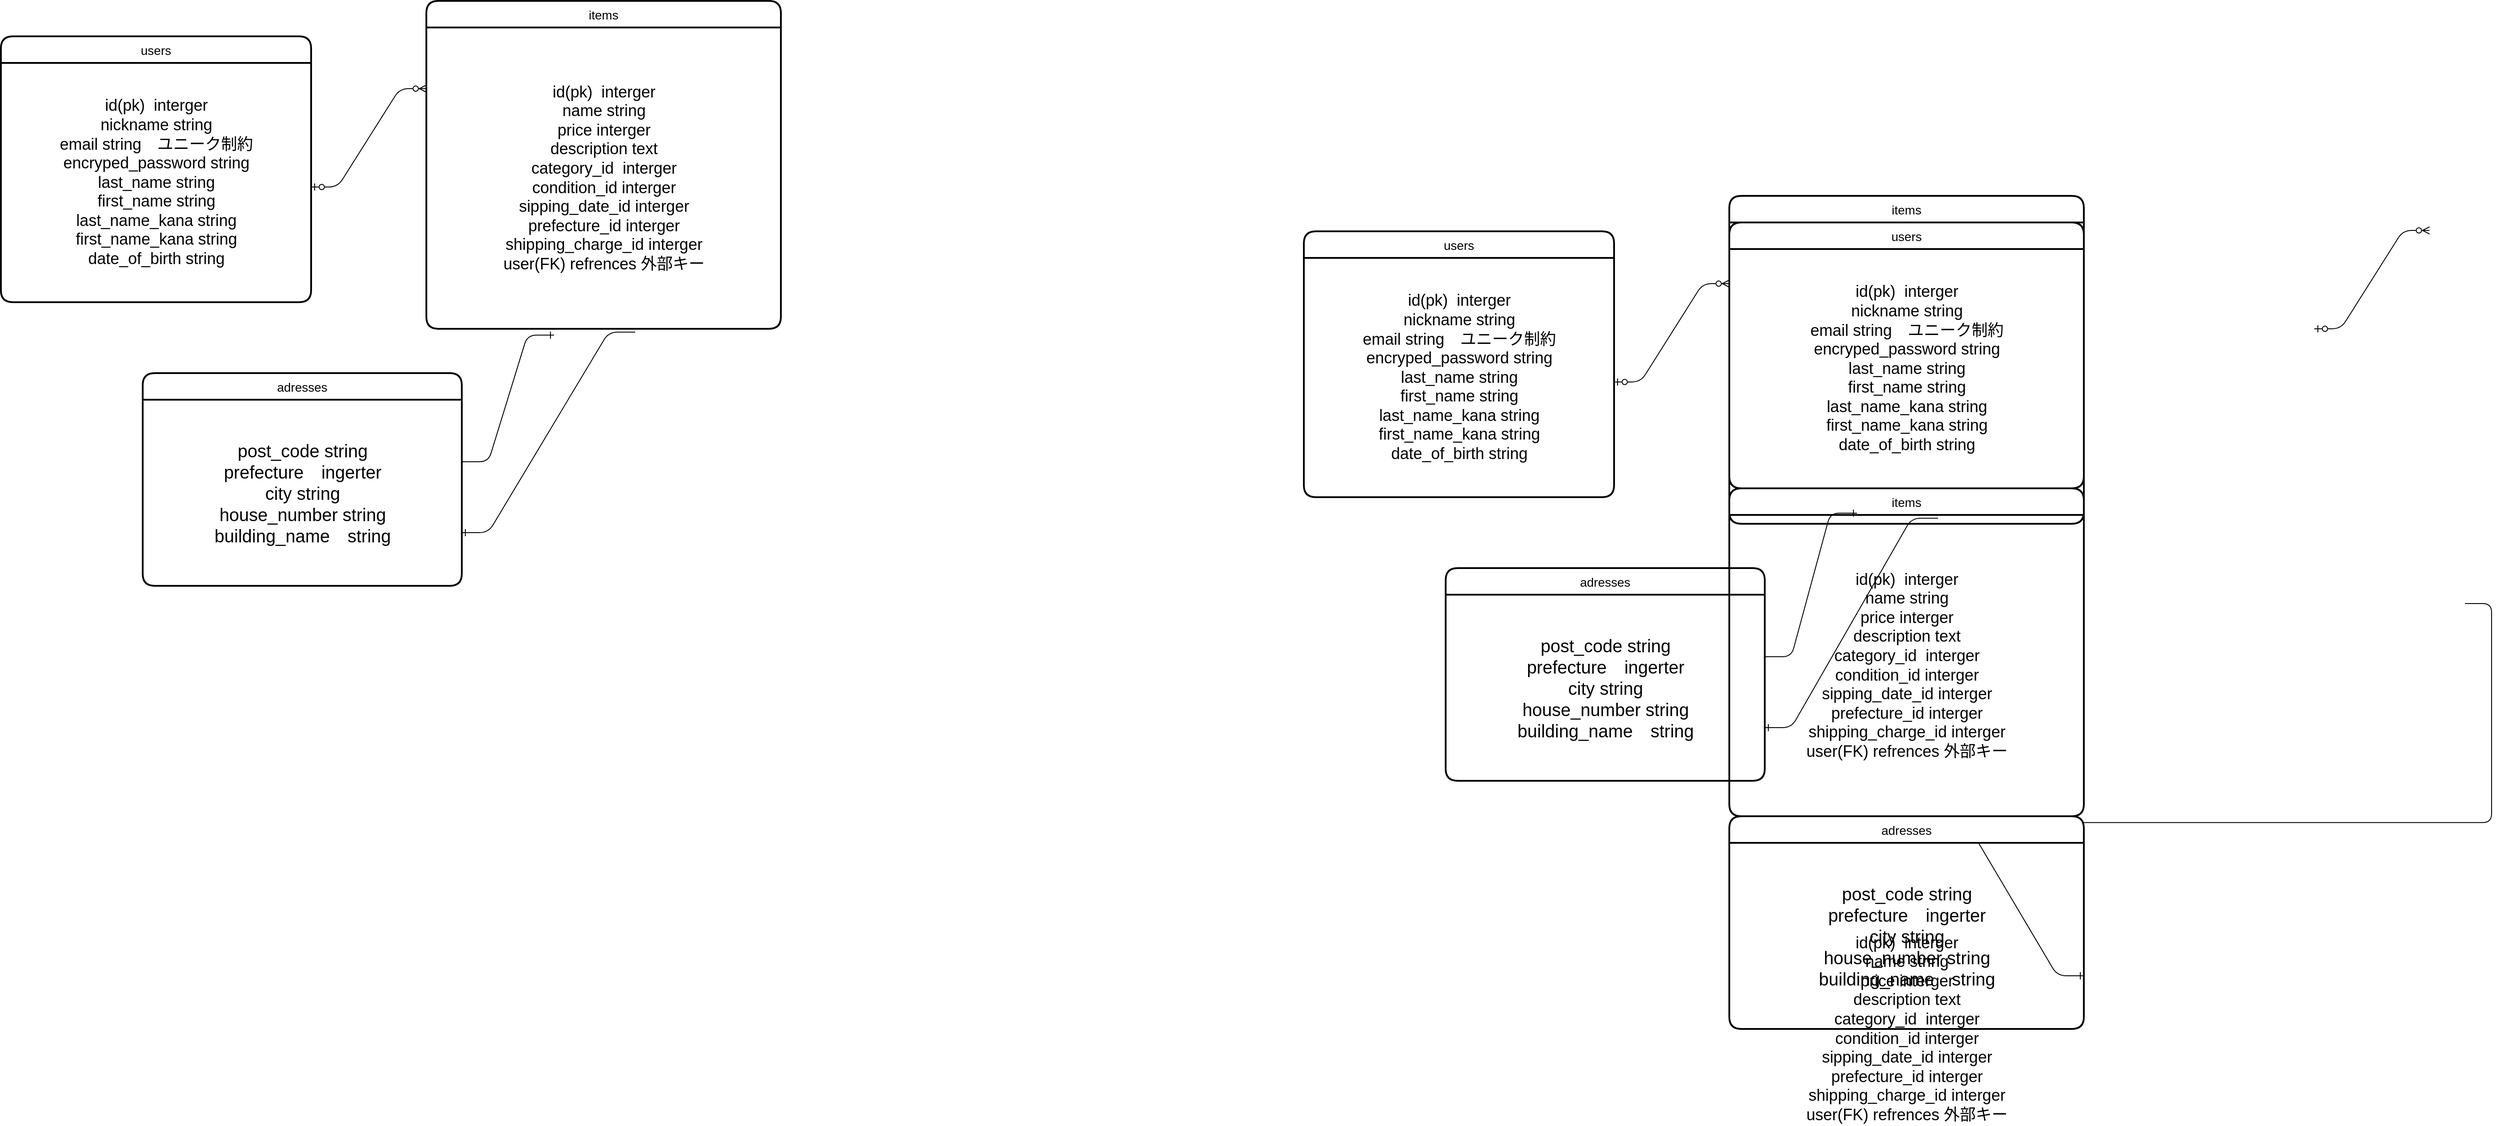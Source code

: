 <mxfile>
    <diagram id="yity-bS2yucFIXQuWUhv" name="ページ1">
        <mxGraphModel dx="1095" dy="816" grid="1" gridSize="10" guides="1" tooltips="1" connect="1" arrows="1" fold="1" page="1" pageScale="1" pageWidth="827" pageHeight="1169" math="0" shadow="0">
            <root>
                <mxCell id="0"/>
                <mxCell id="1" parent="0"/>
                <mxCell id="34" value="adresses" style="swimlane;childLayout=stackLayout;horizontal=1;startSize=30;horizontalStack=0;rounded=1;fontSize=14;fontStyle=0;strokeWidth=2;resizeParent=0;resizeLast=1;shadow=0;dashed=0;align=center;" parent="1" vertex="1">
                    <mxGeometry x="600" y="720" width="360" height="240" as="geometry"/>
                </mxCell>
                <mxCell id="63" value="&lt;font style=&quot;font-size: 20px;&quot;&gt;post_code string&lt;br&gt;prefecture　ingerter&lt;br&gt;city string&lt;br&gt;house_number string&lt;br&gt;building_name　string&lt;/font&gt;" style="text;html=1;align=center;verticalAlign=middle;resizable=0;points=[];autosize=1;strokeColor=none;fillColor=none;" parent="34" vertex="1">
                    <mxGeometry y="30" width="360" height="210" as="geometry"/>
                </mxCell>
                <mxCell id="56" value="users" style="swimlane;childLayout=stackLayout;horizontal=1;startSize=30;horizontalStack=0;rounded=1;fontSize=14;fontStyle=0;strokeWidth=2;resizeParent=0;resizeLast=1;shadow=0;dashed=0;align=center;" parent="1" vertex="1">
                    <mxGeometry x="440" y="340" width="350" height="300" as="geometry"/>
                </mxCell>
                <mxCell id="59" value="&lt;font style=&quot;font-size: 18px;&quot;&gt;id(pk)&amp;nbsp; interger&lt;br&gt;nickname string&lt;br&gt;email string　ユニーク制約&lt;br&gt;encryped_password string&lt;br&gt;last_name string&lt;br&gt;first_name string&lt;br&gt;last_name_kana string&lt;br&gt;first_name_kana string&lt;br&gt;date_of_birth string&lt;/font&gt;" style="text;html=1;align=center;verticalAlign=middle;resizable=0;points=[];autosize=1;strokeColor=none;fillColor=none;" parent="56" vertex="1">
                    <mxGeometry y="30" width="350" height="270" as="geometry"/>
                </mxCell>
                <mxCell id="57" value="items" style="swimlane;childLayout=stackLayout;horizontal=1;startSize=30;horizontalStack=0;rounded=1;fontSize=14;fontStyle=0;strokeWidth=2;resizeParent=0;resizeLast=1;shadow=0;dashed=0;align=center;" parent="1" vertex="1">
                    <mxGeometry x="920" y="300" width="400" height="370" as="geometry"/>
                </mxCell>
                <mxCell id="60" value="&lt;font style=&quot;font-size: 18px;&quot;&gt;id(pk)&amp;nbsp; interger&lt;br&gt;name string&lt;br&gt;price interger&lt;br&gt;description text&lt;br&gt;category_id&amp;nbsp;&amp;nbsp;interger&lt;br&gt;condition_id&amp;nbsp;interger&lt;br&gt;&lt;font style=&quot;font-size: 18px;&quot;&gt;sipping_date_id&amp;nbsp;interger&lt;br&gt;&lt;/font&gt;prefecture_id&amp;nbsp;interger&lt;br&gt;shipping_charge_id&amp;nbsp;interger&lt;br&gt;user(FK) refrences 外部キー&lt;/font&gt;" style="text;html=1;align=center;verticalAlign=middle;resizable=0;points=[];autosize=1;strokeColor=none;fillColor=none;" parent="57" vertex="1">
                    <mxGeometry y="30" width="400" height="340" as="geometry"/>
                </mxCell>
                <mxCell id="71" value="" style="edgeStyle=entityRelationEdgeStyle;fontSize=12;html=1;endArrow=ERzeroToMany;startArrow=ERzeroToOne;" parent="1" edge="1">
                    <mxGeometry width="100" height="100" relative="1" as="geometry">
                        <mxPoint x="790" y="510" as="sourcePoint"/>
                        <mxPoint x="920" y="399" as="targetPoint"/>
                    </mxGeometry>
                </mxCell>
                <mxCell id="72" value="" style="edgeStyle=entityRelationEdgeStyle;fontSize=12;html=1;endArrow=ERone;endFill=1;entryX=0.36;entryY=1.021;entryDx=0;entryDy=0;entryPerimeter=0;" parent="1" target="60" edge="1">
                    <mxGeometry width="100" height="100" relative="1" as="geometry">
                        <mxPoint x="960" y="820" as="sourcePoint"/>
                        <mxPoint x="1060" y="720" as="targetPoint"/>
                    </mxGeometry>
                </mxCell>
                <mxCell id="73" value="" style="edgeStyle=entityRelationEdgeStyle;fontSize=12;html=1;endArrow=ERone;endFill=1;entryX=1;entryY=0.75;entryDx=0;entryDy=0;exitX=0.589;exitY=1.011;exitDx=0;exitDy=0;exitPerimeter=0;" parent="1" source="60" target="34" edge="1">
                    <mxGeometry width="100" height="100" relative="1" as="geometry">
                        <mxPoint x="1000" y="890" as="sourcePoint"/>
                        <mxPoint x="1154" y="677.14" as="targetPoint"/>
                    </mxGeometry>
                </mxCell>
                <mxCell id="74" value="adresses" style="swimlane;childLayout=stackLayout;horizontal=1;startSize=30;horizontalStack=0;rounded=1;fontSize=14;fontStyle=0;strokeWidth=2;resizeParent=0;resizeLast=1;shadow=0;dashed=0;align=center;" vertex="1" parent="1">
                    <mxGeometry x="2070" y="940" width="360" height="240" as="geometry"/>
                </mxCell>
                <mxCell id="75" value="&lt;font style=&quot;font-size: 20px;&quot;&gt;post_code string&lt;br&gt;prefecture　ingerter&lt;br&gt;city string&lt;br&gt;house_number string&lt;br&gt;building_name　string&lt;/font&gt;" style="text;html=1;align=center;verticalAlign=middle;resizable=0;points=[];autosize=1;strokeColor=none;fillColor=none;" vertex="1" parent="74">
                    <mxGeometry y="30" width="360" height="210" as="geometry"/>
                </mxCell>
                <mxCell id="76" value="users" style="swimlane;childLayout=stackLayout;horizontal=1;startSize=30;horizontalStack=0;rounded=1;fontSize=14;fontStyle=0;strokeWidth=2;resizeParent=0;resizeLast=1;shadow=0;dashed=0;align=center;" vertex="1" parent="1">
                    <mxGeometry x="1910" y="560" width="350" height="300" as="geometry"/>
                </mxCell>
                <mxCell id="77" value="&lt;font style=&quot;font-size: 18px;&quot;&gt;id(pk)&amp;nbsp; interger&lt;br&gt;nickname string&lt;br&gt;email string　ユニーク制約&lt;br&gt;encryped_password string&lt;br&gt;last_name string&lt;br&gt;first_name string&lt;br&gt;last_name_kana string&lt;br&gt;first_name_kana string&lt;br&gt;date_of_birth string&lt;/font&gt;" style="text;html=1;align=center;verticalAlign=middle;resizable=0;points=[];autosize=1;strokeColor=none;fillColor=none;" vertex="1" parent="76">
                    <mxGeometry y="30" width="350" height="270" as="geometry"/>
                </mxCell>
                <mxCell id="78" value="items" style="swimlane;childLayout=stackLayout;horizontal=1;startSize=30;horizontalStack=0;rounded=1;fontSize=14;fontStyle=0;strokeWidth=2;resizeParent=0;resizeLast=1;shadow=0;dashed=0;align=center;" vertex="1" parent="1">
                    <mxGeometry x="2390" y="520" width="400" height="370" as="geometry"/>
                </mxCell>
                <mxCell id="85" value="users" style="swimlane;childLayout=stackLayout;horizontal=1;startSize=30;horizontalStack=0;rounded=1;fontSize=14;fontStyle=0;strokeWidth=2;resizeParent=0;resizeLast=1;shadow=0;dashed=0;align=center;" vertex="1" parent="78">
                    <mxGeometry y="30" width="400" height="300" as="geometry"/>
                </mxCell>
                <mxCell id="86" value="&lt;font style=&quot;font-size: 18px;&quot;&gt;id(pk)&amp;nbsp; interger&lt;br&gt;nickname string&lt;br&gt;email string　ユニーク制約&lt;br&gt;encryped_password string&lt;br&gt;last_name string&lt;br&gt;first_name string&lt;br&gt;last_name_kana string&lt;br&gt;first_name_kana string&lt;br&gt;date_of_birth string&lt;/font&gt;" style="text;html=1;align=center;verticalAlign=middle;resizable=0;points=[];autosize=1;strokeColor=none;fillColor=none;" vertex="1" parent="85">
                    <mxGeometry y="30" width="400" height="270" as="geometry"/>
                </mxCell>
                <mxCell id="87" value="items" style="swimlane;childLayout=stackLayout;horizontal=1;startSize=30;horizontalStack=0;rounded=1;fontSize=14;fontStyle=0;strokeWidth=2;resizeParent=0;resizeLast=1;shadow=0;dashed=0;align=center;" vertex="1" parent="78">
                    <mxGeometry y="330" width="400" height="370" as="geometry"/>
                </mxCell>
                <mxCell id="88" value="&lt;font style=&quot;font-size: 18px;&quot;&gt;id(pk)&amp;nbsp; interger&lt;br&gt;name string&lt;br&gt;price interger&lt;br&gt;description text&lt;br&gt;category_id&amp;nbsp;&amp;nbsp;interger&lt;br&gt;condition_id&amp;nbsp;interger&lt;br&gt;&lt;font style=&quot;font-size: 18px;&quot;&gt;sipping_date_id&amp;nbsp;interger&lt;br&gt;&lt;/font&gt;prefecture_id&amp;nbsp;interger&lt;br&gt;shipping_charge_id&amp;nbsp;interger&lt;br&gt;user(FK) refrences 外部キー&lt;/font&gt;" style="text;html=1;align=center;verticalAlign=middle;resizable=0;points=[];autosize=1;strokeColor=none;fillColor=none;" vertex="1" parent="87">
                    <mxGeometry y="30" width="400" height="340" as="geometry"/>
                </mxCell>
                <mxCell id="89" value="" style="edgeStyle=entityRelationEdgeStyle;fontSize=12;html=1;endArrow=ERzeroToMany;startArrow=ERzeroToOne;" edge="1" parent="78">
                    <mxGeometry width="100" height="100" relative="1" as="geometry">
                        <mxPoint x="660" y="150" as="sourcePoint"/>
                        <mxPoint x="790" y="39" as="targetPoint"/>
                    </mxGeometry>
                </mxCell>
                <mxCell id="90" value="" style="edgeStyle=entityRelationEdgeStyle;fontSize=12;html=1;endArrow=ERone;endFill=1;entryX=0.36;entryY=1.021;entryDx=0;entryDy=0;entryPerimeter=0;" edge="1" target="88" parent="78">
                    <mxGeometry width="100" height="100" relative="1" as="geometry">
                        <mxPoint x="830" y="460" as="sourcePoint"/>
                        <mxPoint x="930" y="360" as="targetPoint"/>
                    </mxGeometry>
                </mxCell>
                <mxCell id="91" value="" style="edgeStyle=entityRelationEdgeStyle;fontSize=12;html=1;endArrow=ERone;endFill=1;entryX=1;entryY=0.75;entryDx=0;entryDy=0;exitX=0.589;exitY=1.011;exitDx=0;exitDy=0;exitPerimeter=0;" edge="1" source="88" target="83" parent="78">
                    <mxGeometry width="100" height="100" relative="1" as="geometry">
                        <mxPoint x="870" y="530" as="sourcePoint"/>
                        <mxPoint x="1024" y="317.14" as="targetPoint"/>
                    </mxGeometry>
                </mxCell>
                <mxCell id="83" value="adresses" style="swimlane;childLayout=stackLayout;horizontal=1;startSize=30;horizontalStack=0;rounded=1;fontSize=14;fontStyle=0;strokeWidth=2;resizeParent=0;resizeLast=1;shadow=0;dashed=0;align=center;" vertex="1" parent="78">
                    <mxGeometry y="700" width="400" height="240" as="geometry"/>
                </mxCell>
                <mxCell id="84" value="&lt;font style=&quot;font-size: 20px;&quot;&gt;post_code string&lt;br&gt;prefecture　ingerter&lt;br&gt;city string&lt;br&gt;house_number string&lt;br&gt;building_name　string&lt;/font&gt;" style="text;html=1;align=center;verticalAlign=middle;resizable=0;points=[];autosize=1;strokeColor=none;fillColor=none;" vertex="1" parent="83">
                    <mxGeometry y="30" width="400" height="210" as="geometry"/>
                </mxCell>
                <mxCell id="79" value="&lt;font style=&quot;font-size: 18px;&quot;&gt;id(pk)&amp;nbsp; interger&lt;br&gt;name string&lt;br&gt;price interger&lt;br&gt;description text&lt;br&gt;category_id&amp;nbsp;&amp;nbsp;interger&lt;br&gt;condition_id&amp;nbsp;interger&lt;br&gt;&lt;font style=&quot;font-size: 18px;&quot;&gt;sipping_date_id&amp;nbsp;interger&lt;br&gt;&lt;/font&gt;prefecture_id&amp;nbsp;interger&lt;br&gt;shipping_charge_id&amp;nbsp;interger&lt;br&gt;user(FK) refrences 外部キー&lt;/font&gt;" style="text;html=1;align=center;verticalAlign=middle;resizable=0;points=[];autosize=1;strokeColor=none;fillColor=none;" vertex="1" parent="78">
                    <mxGeometry y="940" width="400" height="-570" as="geometry"/>
                </mxCell>
                <mxCell id="80" value="" style="edgeStyle=entityRelationEdgeStyle;fontSize=12;html=1;endArrow=ERzeroToMany;startArrow=ERzeroToOne;" edge="1" parent="1">
                    <mxGeometry width="100" height="100" relative="1" as="geometry">
                        <mxPoint x="2260" y="730" as="sourcePoint"/>
                        <mxPoint x="2390" y="619" as="targetPoint"/>
                    </mxGeometry>
                </mxCell>
                <mxCell id="81" value="" style="edgeStyle=entityRelationEdgeStyle;fontSize=12;html=1;endArrow=ERone;endFill=1;entryX=0.36;entryY=1.021;entryDx=0;entryDy=0;entryPerimeter=0;" edge="1" target="79" parent="1">
                    <mxGeometry width="100" height="100" relative="1" as="geometry">
                        <mxPoint x="2430" y="1040" as="sourcePoint"/>
                        <mxPoint x="2530" y="940" as="targetPoint"/>
                    </mxGeometry>
                </mxCell>
                <mxCell id="82" value="" style="edgeStyle=entityRelationEdgeStyle;fontSize=12;html=1;endArrow=ERone;endFill=1;entryX=1;entryY=0.75;entryDx=0;entryDy=0;exitX=0.589;exitY=1.011;exitDx=0;exitDy=0;exitPerimeter=0;" edge="1" source="79" target="74" parent="1">
                    <mxGeometry width="100" height="100" relative="1" as="geometry">
                        <mxPoint x="2470" y="1110" as="sourcePoint"/>
                        <mxPoint x="2624" y="897.14" as="targetPoint"/>
                    </mxGeometry>
                </mxCell>
            </root>
        </mxGraphModel>
    </diagram>
</mxfile>
